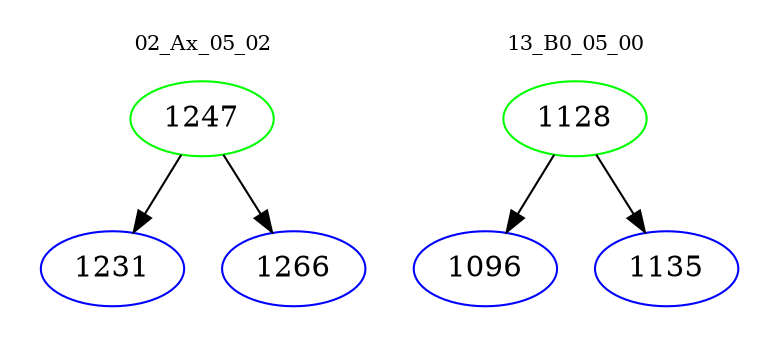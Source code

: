digraph{
subgraph cluster_0 {
color = white
label = "02_Ax_05_02";
fontsize=10;
T0_1247 [label="1247", color="green"]
T0_1247 -> T0_1231 [color="black"]
T0_1231 [label="1231", color="blue"]
T0_1247 -> T0_1266 [color="black"]
T0_1266 [label="1266", color="blue"]
}
subgraph cluster_1 {
color = white
label = "13_B0_05_00";
fontsize=10;
T1_1128 [label="1128", color="green"]
T1_1128 -> T1_1096 [color="black"]
T1_1096 [label="1096", color="blue"]
T1_1128 -> T1_1135 [color="black"]
T1_1135 [label="1135", color="blue"]
}
}
